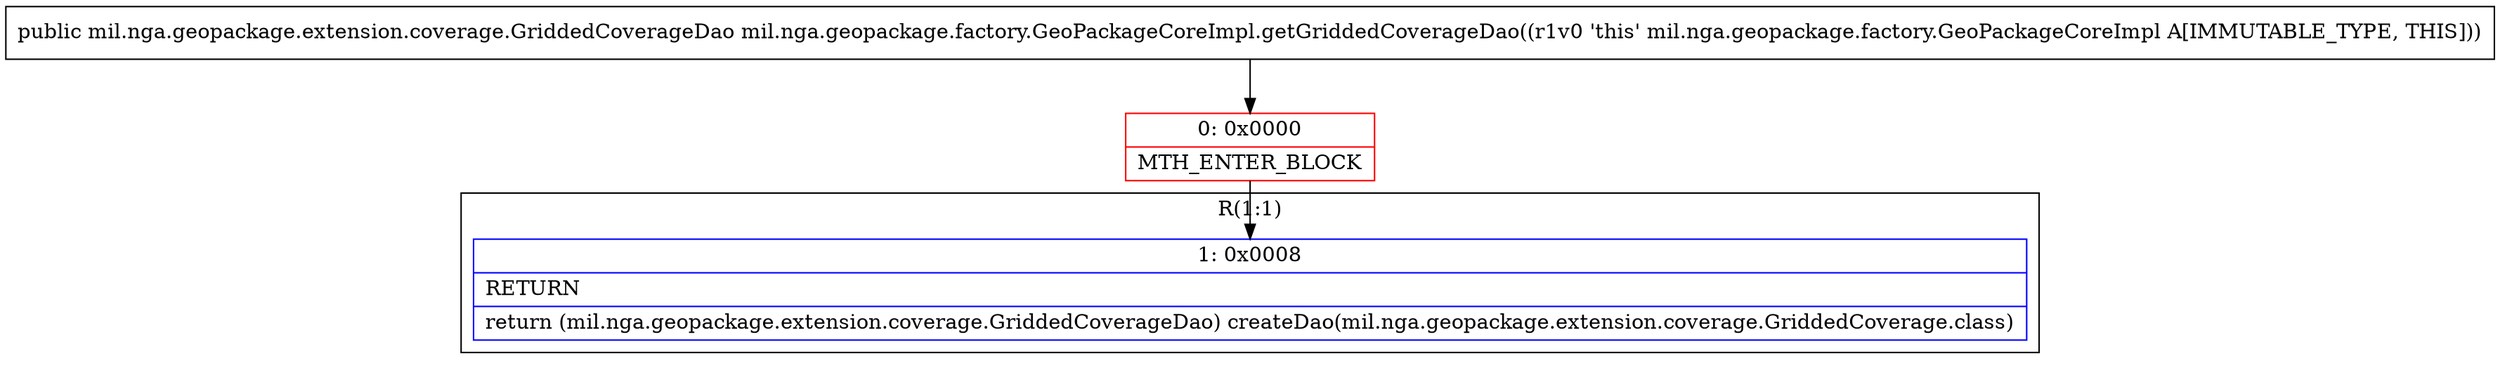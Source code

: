 digraph "CFG formil.nga.geopackage.factory.GeoPackageCoreImpl.getGriddedCoverageDao()Lmil\/nga\/geopackage\/extension\/coverage\/GriddedCoverageDao;" {
subgraph cluster_Region_539658513 {
label = "R(1:1)";
node [shape=record,color=blue];
Node_1 [shape=record,label="{1\:\ 0x0008|RETURN\l|return (mil.nga.geopackage.extension.coverage.GriddedCoverageDao) createDao(mil.nga.geopackage.extension.coverage.GriddedCoverage.class)\l}"];
}
Node_0 [shape=record,color=red,label="{0\:\ 0x0000|MTH_ENTER_BLOCK\l}"];
MethodNode[shape=record,label="{public mil.nga.geopackage.extension.coverage.GriddedCoverageDao mil.nga.geopackage.factory.GeoPackageCoreImpl.getGriddedCoverageDao((r1v0 'this' mil.nga.geopackage.factory.GeoPackageCoreImpl A[IMMUTABLE_TYPE, THIS])) }"];
MethodNode -> Node_0;
Node_0 -> Node_1;
}

